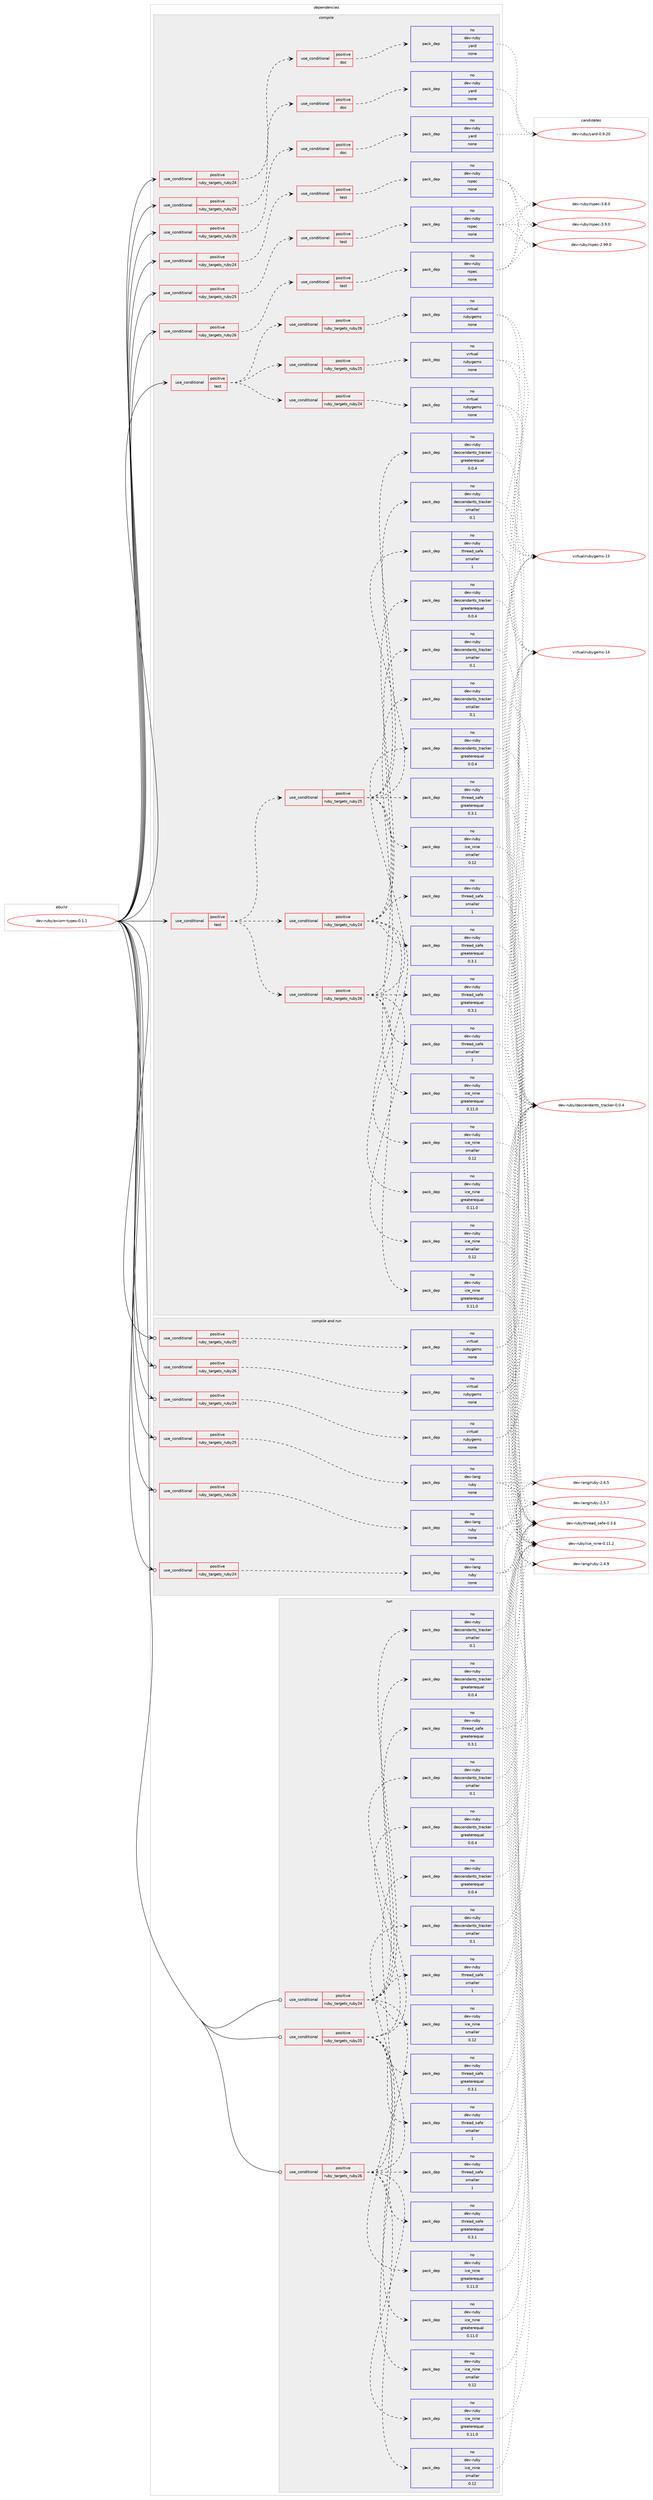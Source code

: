 digraph prolog {

# *************
# Graph options
# *************

newrank=true;
concentrate=true;
compound=true;
graph [rankdir=LR,fontname=Helvetica,fontsize=10,ranksep=1.5];#, ranksep=2.5, nodesep=0.2];
edge  [arrowhead=vee];
node  [fontname=Helvetica,fontsize=10];

# **********
# The ebuild
# **********

subgraph cluster_leftcol {
color=gray;
rank=same;
label=<<i>ebuild</i>>;
id [label="dev-ruby/axiom-types-0.1.1", color=red, width=4, href="../dev-ruby/axiom-types-0.1.1.svg"];
}

# ****************
# The dependencies
# ****************

subgraph cluster_midcol {
color=gray;
label=<<i>dependencies</i>>;
subgraph cluster_compile {
fillcolor="#eeeeee";
style=filled;
label=<<i>compile</i>>;
subgraph cond158617 {
dependency678004 [label=<<TABLE BORDER="0" CELLBORDER="1" CELLSPACING="0" CELLPADDING="4"><TR><TD ROWSPAN="3" CELLPADDING="10">use_conditional</TD></TR><TR><TD>positive</TD></TR><TR><TD>ruby_targets_ruby24</TD></TR></TABLE>>, shape=none, color=red];
subgraph cond158618 {
dependency678005 [label=<<TABLE BORDER="0" CELLBORDER="1" CELLSPACING="0" CELLPADDING="4"><TR><TD ROWSPAN="3" CELLPADDING="10">use_conditional</TD></TR><TR><TD>positive</TD></TR><TR><TD>doc</TD></TR></TABLE>>, shape=none, color=red];
subgraph pack507433 {
dependency678006 [label=<<TABLE BORDER="0" CELLBORDER="1" CELLSPACING="0" CELLPADDING="4" WIDTH="220"><TR><TD ROWSPAN="6" CELLPADDING="30">pack_dep</TD></TR><TR><TD WIDTH="110">no</TD></TR><TR><TD>dev-ruby</TD></TR><TR><TD>yard</TD></TR><TR><TD>none</TD></TR><TR><TD></TD></TR></TABLE>>, shape=none, color=blue];
}
dependency678005:e -> dependency678006:w [weight=20,style="dashed",arrowhead="vee"];
}
dependency678004:e -> dependency678005:w [weight=20,style="dashed",arrowhead="vee"];
}
id:e -> dependency678004:w [weight=20,style="solid",arrowhead="vee"];
subgraph cond158619 {
dependency678007 [label=<<TABLE BORDER="0" CELLBORDER="1" CELLSPACING="0" CELLPADDING="4"><TR><TD ROWSPAN="3" CELLPADDING="10">use_conditional</TD></TR><TR><TD>positive</TD></TR><TR><TD>ruby_targets_ruby24</TD></TR></TABLE>>, shape=none, color=red];
subgraph cond158620 {
dependency678008 [label=<<TABLE BORDER="0" CELLBORDER="1" CELLSPACING="0" CELLPADDING="4"><TR><TD ROWSPAN="3" CELLPADDING="10">use_conditional</TD></TR><TR><TD>positive</TD></TR><TR><TD>test</TD></TR></TABLE>>, shape=none, color=red];
subgraph pack507434 {
dependency678009 [label=<<TABLE BORDER="0" CELLBORDER="1" CELLSPACING="0" CELLPADDING="4" WIDTH="220"><TR><TD ROWSPAN="6" CELLPADDING="30">pack_dep</TD></TR><TR><TD WIDTH="110">no</TD></TR><TR><TD>dev-ruby</TD></TR><TR><TD>rspec</TD></TR><TR><TD>none</TD></TR><TR><TD></TD></TR></TABLE>>, shape=none, color=blue];
}
dependency678008:e -> dependency678009:w [weight=20,style="dashed",arrowhead="vee"];
}
dependency678007:e -> dependency678008:w [weight=20,style="dashed",arrowhead="vee"];
}
id:e -> dependency678007:w [weight=20,style="solid",arrowhead="vee"];
subgraph cond158621 {
dependency678010 [label=<<TABLE BORDER="0" CELLBORDER="1" CELLSPACING="0" CELLPADDING="4"><TR><TD ROWSPAN="3" CELLPADDING="10">use_conditional</TD></TR><TR><TD>positive</TD></TR><TR><TD>ruby_targets_ruby25</TD></TR></TABLE>>, shape=none, color=red];
subgraph cond158622 {
dependency678011 [label=<<TABLE BORDER="0" CELLBORDER="1" CELLSPACING="0" CELLPADDING="4"><TR><TD ROWSPAN="3" CELLPADDING="10">use_conditional</TD></TR><TR><TD>positive</TD></TR><TR><TD>doc</TD></TR></TABLE>>, shape=none, color=red];
subgraph pack507435 {
dependency678012 [label=<<TABLE BORDER="0" CELLBORDER="1" CELLSPACING="0" CELLPADDING="4" WIDTH="220"><TR><TD ROWSPAN="6" CELLPADDING="30">pack_dep</TD></TR><TR><TD WIDTH="110">no</TD></TR><TR><TD>dev-ruby</TD></TR><TR><TD>yard</TD></TR><TR><TD>none</TD></TR><TR><TD></TD></TR></TABLE>>, shape=none, color=blue];
}
dependency678011:e -> dependency678012:w [weight=20,style="dashed",arrowhead="vee"];
}
dependency678010:e -> dependency678011:w [weight=20,style="dashed",arrowhead="vee"];
}
id:e -> dependency678010:w [weight=20,style="solid",arrowhead="vee"];
subgraph cond158623 {
dependency678013 [label=<<TABLE BORDER="0" CELLBORDER="1" CELLSPACING="0" CELLPADDING="4"><TR><TD ROWSPAN="3" CELLPADDING="10">use_conditional</TD></TR><TR><TD>positive</TD></TR><TR><TD>ruby_targets_ruby25</TD></TR></TABLE>>, shape=none, color=red];
subgraph cond158624 {
dependency678014 [label=<<TABLE BORDER="0" CELLBORDER="1" CELLSPACING="0" CELLPADDING="4"><TR><TD ROWSPAN="3" CELLPADDING="10">use_conditional</TD></TR><TR><TD>positive</TD></TR><TR><TD>test</TD></TR></TABLE>>, shape=none, color=red];
subgraph pack507436 {
dependency678015 [label=<<TABLE BORDER="0" CELLBORDER="1" CELLSPACING="0" CELLPADDING="4" WIDTH="220"><TR><TD ROWSPAN="6" CELLPADDING="30">pack_dep</TD></TR><TR><TD WIDTH="110">no</TD></TR><TR><TD>dev-ruby</TD></TR><TR><TD>rspec</TD></TR><TR><TD>none</TD></TR><TR><TD></TD></TR></TABLE>>, shape=none, color=blue];
}
dependency678014:e -> dependency678015:w [weight=20,style="dashed",arrowhead="vee"];
}
dependency678013:e -> dependency678014:w [weight=20,style="dashed",arrowhead="vee"];
}
id:e -> dependency678013:w [weight=20,style="solid",arrowhead="vee"];
subgraph cond158625 {
dependency678016 [label=<<TABLE BORDER="0" CELLBORDER="1" CELLSPACING="0" CELLPADDING="4"><TR><TD ROWSPAN="3" CELLPADDING="10">use_conditional</TD></TR><TR><TD>positive</TD></TR><TR><TD>ruby_targets_ruby26</TD></TR></TABLE>>, shape=none, color=red];
subgraph cond158626 {
dependency678017 [label=<<TABLE BORDER="0" CELLBORDER="1" CELLSPACING="0" CELLPADDING="4"><TR><TD ROWSPAN="3" CELLPADDING="10">use_conditional</TD></TR><TR><TD>positive</TD></TR><TR><TD>doc</TD></TR></TABLE>>, shape=none, color=red];
subgraph pack507437 {
dependency678018 [label=<<TABLE BORDER="0" CELLBORDER="1" CELLSPACING="0" CELLPADDING="4" WIDTH="220"><TR><TD ROWSPAN="6" CELLPADDING="30">pack_dep</TD></TR><TR><TD WIDTH="110">no</TD></TR><TR><TD>dev-ruby</TD></TR><TR><TD>yard</TD></TR><TR><TD>none</TD></TR><TR><TD></TD></TR></TABLE>>, shape=none, color=blue];
}
dependency678017:e -> dependency678018:w [weight=20,style="dashed",arrowhead="vee"];
}
dependency678016:e -> dependency678017:w [weight=20,style="dashed",arrowhead="vee"];
}
id:e -> dependency678016:w [weight=20,style="solid",arrowhead="vee"];
subgraph cond158627 {
dependency678019 [label=<<TABLE BORDER="0" CELLBORDER="1" CELLSPACING="0" CELLPADDING="4"><TR><TD ROWSPAN="3" CELLPADDING="10">use_conditional</TD></TR><TR><TD>positive</TD></TR><TR><TD>ruby_targets_ruby26</TD></TR></TABLE>>, shape=none, color=red];
subgraph cond158628 {
dependency678020 [label=<<TABLE BORDER="0" CELLBORDER="1" CELLSPACING="0" CELLPADDING="4"><TR><TD ROWSPAN="3" CELLPADDING="10">use_conditional</TD></TR><TR><TD>positive</TD></TR><TR><TD>test</TD></TR></TABLE>>, shape=none, color=red];
subgraph pack507438 {
dependency678021 [label=<<TABLE BORDER="0" CELLBORDER="1" CELLSPACING="0" CELLPADDING="4" WIDTH="220"><TR><TD ROWSPAN="6" CELLPADDING="30">pack_dep</TD></TR><TR><TD WIDTH="110">no</TD></TR><TR><TD>dev-ruby</TD></TR><TR><TD>rspec</TD></TR><TR><TD>none</TD></TR><TR><TD></TD></TR></TABLE>>, shape=none, color=blue];
}
dependency678020:e -> dependency678021:w [weight=20,style="dashed",arrowhead="vee"];
}
dependency678019:e -> dependency678020:w [weight=20,style="dashed",arrowhead="vee"];
}
id:e -> dependency678019:w [weight=20,style="solid",arrowhead="vee"];
subgraph cond158629 {
dependency678022 [label=<<TABLE BORDER="0" CELLBORDER="1" CELLSPACING="0" CELLPADDING="4"><TR><TD ROWSPAN="3" CELLPADDING="10">use_conditional</TD></TR><TR><TD>positive</TD></TR><TR><TD>test</TD></TR></TABLE>>, shape=none, color=red];
subgraph cond158630 {
dependency678023 [label=<<TABLE BORDER="0" CELLBORDER="1" CELLSPACING="0" CELLPADDING="4"><TR><TD ROWSPAN="3" CELLPADDING="10">use_conditional</TD></TR><TR><TD>positive</TD></TR><TR><TD>ruby_targets_ruby24</TD></TR></TABLE>>, shape=none, color=red];
subgraph pack507439 {
dependency678024 [label=<<TABLE BORDER="0" CELLBORDER="1" CELLSPACING="0" CELLPADDING="4" WIDTH="220"><TR><TD ROWSPAN="6" CELLPADDING="30">pack_dep</TD></TR><TR><TD WIDTH="110">no</TD></TR><TR><TD>dev-ruby</TD></TR><TR><TD>descendants_tracker</TD></TR><TR><TD>greaterequal</TD></TR><TR><TD>0.0.4</TD></TR></TABLE>>, shape=none, color=blue];
}
dependency678023:e -> dependency678024:w [weight=20,style="dashed",arrowhead="vee"];
subgraph pack507440 {
dependency678025 [label=<<TABLE BORDER="0" CELLBORDER="1" CELLSPACING="0" CELLPADDING="4" WIDTH="220"><TR><TD ROWSPAN="6" CELLPADDING="30">pack_dep</TD></TR><TR><TD WIDTH="110">no</TD></TR><TR><TD>dev-ruby</TD></TR><TR><TD>descendants_tracker</TD></TR><TR><TD>smaller</TD></TR><TR><TD>0.1</TD></TR></TABLE>>, shape=none, color=blue];
}
dependency678023:e -> dependency678025:w [weight=20,style="dashed",arrowhead="vee"];
subgraph pack507441 {
dependency678026 [label=<<TABLE BORDER="0" CELLBORDER="1" CELLSPACING="0" CELLPADDING="4" WIDTH="220"><TR><TD ROWSPAN="6" CELLPADDING="30">pack_dep</TD></TR><TR><TD WIDTH="110">no</TD></TR><TR><TD>dev-ruby</TD></TR><TR><TD>ice_nine</TD></TR><TR><TD>greaterequal</TD></TR><TR><TD>0.11.0</TD></TR></TABLE>>, shape=none, color=blue];
}
dependency678023:e -> dependency678026:w [weight=20,style="dashed",arrowhead="vee"];
subgraph pack507442 {
dependency678027 [label=<<TABLE BORDER="0" CELLBORDER="1" CELLSPACING="0" CELLPADDING="4" WIDTH="220"><TR><TD ROWSPAN="6" CELLPADDING="30">pack_dep</TD></TR><TR><TD WIDTH="110">no</TD></TR><TR><TD>dev-ruby</TD></TR><TR><TD>ice_nine</TD></TR><TR><TD>smaller</TD></TR><TR><TD>0.12</TD></TR></TABLE>>, shape=none, color=blue];
}
dependency678023:e -> dependency678027:w [weight=20,style="dashed",arrowhead="vee"];
subgraph pack507443 {
dependency678028 [label=<<TABLE BORDER="0" CELLBORDER="1" CELLSPACING="0" CELLPADDING="4" WIDTH="220"><TR><TD ROWSPAN="6" CELLPADDING="30">pack_dep</TD></TR><TR><TD WIDTH="110">no</TD></TR><TR><TD>dev-ruby</TD></TR><TR><TD>thread_safe</TD></TR><TR><TD>greaterequal</TD></TR><TR><TD>0.3.1</TD></TR></TABLE>>, shape=none, color=blue];
}
dependency678023:e -> dependency678028:w [weight=20,style="dashed",arrowhead="vee"];
subgraph pack507444 {
dependency678029 [label=<<TABLE BORDER="0" CELLBORDER="1" CELLSPACING="0" CELLPADDING="4" WIDTH="220"><TR><TD ROWSPAN="6" CELLPADDING="30">pack_dep</TD></TR><TR><TD WIDTH="110">no</TD></TR><TR><TD>dev-ruby</TD></TR><TR><TD>thread_safe</TD></TR><TR><TD>smaller</TD></TR><TR><TD>1</TD></TR></TABLE>>, shape=none, color=blue];
}
dependency678023:e -> dependency678029:w [weight=20,style="dashed",arrowhead="vee"];
}
dependency678022:e -> dependency678023:w [weight=20,style="dashed",arrowhead="vee"];
subgraph cond158631 {
dependency678030 [label=<<TABLE BORDER="0" CELLBORDER="1" CELLSPACING="0" CELLPADDING="4"><TR><TD ROWSPAN="3" CELLPADDING="10">use_conditional</TD></TR><TR><TD>positive</TD></TR><TR><TD>ruby_targets_ruby25</TD></TR></TABLE>>, shape=none, color=red];
subgraph pack507445 {
dependency678031 [label=<<TABLE BORDER="0" CELLBORDER="1" CELLSPACING="0" CELLPADDING="4" WIDTH="220"><TR><TD ROWSPAN="6" CELLPADDING="30">pack_dep</TD></TR><TR><TD WIDTH="110">no</TD></TR><TR><TD>dev-ruby</TD></TR><TR><TD>descendants_tracker</TD></TR><TR><TD>greaterequal</TD></TR><TR><TD>0.0.4</TD></TR></TABLE>>, shape=none, color=blue];
}
dependency678030:e -> dependency678031:w [weight=20,style="dashed",arrowhead="vee"];
subgraph pack507446 {
dependency678032 [label=<<TABLE BORDER="0" CELLBORDER="1" CELLSPACING="0" CELLPADDING="4" WIDTH="220"><TR><TD ROWSPAN="6" CELLPADDING="30">pack_dep</TD></TR><TR><TD WIDTH="110">no</TD></TR><TR><TD>dev-ruby</TD></TR><TR><TD>descendants_tracker</TD></TR><TR><TD>smaller</TD></TR><TR><TD>0.1</TD></TR></TABLE>>, shape=none, color=blue];
}
dependency678030:e -> dependency678032:w [weight=20,style="dashed",arrowhead="vee"];
subgraph pack507447 {
dependency678033 [label=<<TABLE BORDER="0" CELLBORDER="1" CELLSPACING="0" CELLPADDING="4" WIDTH="220"><TR><TD ROWSPAN="6" CELLPADDING="30">pack_dep</TD></TR><TR><TD WIDTH="110">no</TD></TR><TR><TD>dev-ruby</TD></TR><TR><TD>ice_nine</TD></TR><TR><TD>greaterequal</TD></TR><TR><TD>0.11.0</TD></TR></TABLE>>, shape=none, color=blue];
}
dependency678030:e -> dependency678033:w [weight=20,style="dashed",arrowhead="vee"];
subgraph pack507448 {
dependency678034 [label=<<TABLE BORDER="0" CELLBORDER="1" CELLSPACING="0" CELLPADDING="4" WIDTH="220"><TR><TD ROWSPAN="6" CELLPADDING="30">pack_dep</TD></TR><TR><TD WIDTH="110">no</TD></TR><TR><TD>dev-ruby</TD></TR><TR><TD>ice_nine</TD></TR><TR><TD>smaller</TD></TR><TR><TD>0.12</TD></TR></TABLE>>, shape=none, color=blue];
}
dependency678030:e -> dependency678034:w [weight=20,style="dashed",arrowhead="vee"];
subgraph pack507449 {
dependency678035 [label=<<TABLE BORDER="0" CELLBORDER="1" CELLSPACING="0" CELLPADDING="4" WIDTH="220"><TR><TD ROWSPAN="6" CELLPADDING="30">pack_dep</TD></TR><TR><TD WIDTH="110">no</TD></TR><TR><TD>dev-ruby</TD></TR><TR><TD>thread_safe</TD></TR><TR><TD>greaterequal</TD></TR><TR><TD>0.3.1</TD></TR></TABLE>>, shape=none, color=blue];
}
dependency678030:e -> dependency678035:w [weight=20,style="dashed",arrowhead="vee"];
subgraph pack507450 {
dependency678036 [label=<<TABLE BORDER="0" CELLBORDER="1" CELLSPACING="0" CELLPADDING="4" WIDTH="220"><TR><TD ROWSPAN="6" CELLPADDING="30">pack_dep</TD></TR><TR><TD WIDTH="110">no</TD></TR><TR><TD>dev-ruby</TD></TR><TR><TD>thread_safe</TD></TR><TR><TD>smaller</TD></TR><TR><TD>1</TD></TR></TABLE>>, shape=none, color=blue];
}
dependency678030:e -> dependency678036:w [weight=20,style="dashed",arrowhead="vee"];
}
dependency678022:e -> dependency678030:w [weight=20,style="dashed",arrowhead="vee"];
subgraph cond158632 {
dependency678037 [label=<<TABLE BORDER="0" CELLBORDER="1" CELLSPACING="0" CELLPADDING="4"><TR><TD ROWSPAN="3" CELLPADDING="10">use_conditional</TD></TR><TR><TD>positive</TD></TR><TR><TD>ruby_targets_ruby26</TD></TR></TABLE>>, shape=none, color=red];
subgraph pack507451 {
dependency678038 [label=<<TABLE BORDER="0" CELLBORDER="1" CELLSPACING="0" CELLPADDING="4" WIDTH="220"><TR><TD ROWSPAN="6" CELLPADDING="30">pack_dep</TD></TR><TR><TD WIDTH="110">no</TD></TR><TR><TD>dev-ruby</TD></TR><TR><TD>descendants_tracker</TD></TR><TR><TD>greaterequal</TD></TR><TR><TD>0.0.4</TD></TR></TABLE>>, shape=none, color=blue];
}
dependency678037:e -> dependency678038:w [weight=20,style="dashed",arrowhead="vee"];
subgraph pack507452 {
dependency678039 [label=<<TABLE BORDER="0" CELLBORDER="1" CELLSPACING="0" CELLPADDING="4" WIDTH="220"><TR><TD ROWSPAN="6" CELLPADDING="30">pack_dep</TD></TR><TR><TD WIDTH="110">no</TD></TR><TR><TD>dev-ruby</TD></TR><TR><TD>descendants_tracker</TD></TR><TR><TD>smaller</TD></TR><TR><TD>0.1</TD></TR></TABLE>>, shape=none, color=blue];
}
dependency678037:e -> dependency678039:w [weight=20,style="dashed",arrowhead="vee"];
subgraph pack507453 {
dependency678040 [label=<<TABLE BORDER="0" CELLBORDER="1" CELLSPACING="0" CELLPADDING="4" WIDTH="220"><TR><TD ROWSPAN="6" CELLPADDING="30">pack_dep</TD></TR><TR><TD WIDTH="110">no</TD></TR><TR><TD>dev-ruby</TD></TR><TR><TD>ice_nine</TD></TR><TR><TD>greaterequal</TD></TR><TR><TD>0.11.0</TD></TR></TABLE>>, shape=none, color=blue];
}
dependency678037:e -> dependency678040:w [weight=20,style="dashed",arrowhead="vee"];
subgraph pack507454 {
dependency678041 [label=<<TABLE BORDER="0" CELLBORDER="1" CELLSPACING="0" CELLPADDING="4" WIDTH="220"><TR><TD ROWSPAN="6" CELLPADDING="30">pack_dep</TD></TR><TR><TD WIDTH="110">no</TD></TR><TR><TD>dev-ruby</TD></TR><TR><TD>ice_nine</TD></TR><TR><TD>smaller</TD></TR><TR><TD>0.12</TD></TR></TABLE>>, shape=none, color=blue];
}
dependency678037:e -> dependency678041:w [weight=20,style="dashed",arrowhead="vee"];
subgraph pack507455 {
dependency678042 [label=<<TABLE BORDER="0" CELLBORDER="1" CELLSPACING="0" CELLPADDING="4" WIDTH="220"><TR><TD ROWSPAN="6" CELLPADDING="30">pack_dep</TD></TR><TR><TD WIDTH="110">no</TD></TR><TR><TD>dev-ruby</TD></TR><TR><TD>thread_safe</TD></TR><TR><TD>greaterequal</TD></TR><TR><TD>0.3.1</TD></TR></TABLE>>, shape=none, color=blue];
}
dependency678037:e -> dependency678042:w [weight=20,style="dashed",arrowhead="vee"];
subgraph pack507456 {
dependency678043 [label=<<TABLE BORDER="0" CELLBORDER="1" CELLSPACING="0" CELLPADDING="4" WIDTH="220"><TR><TD ROWSPAN="6" CELLPADDING="30">pack_dep</TD></TR><TR><TD WIDTH="110">no</TD></TR><TR><TD>dev-ruby</TD></TR><TR><TD>thread_safe</TD></TR><TR><TD>smaller</TD></TR><TR><TD>1</TD></TR></TABLE>>, shape=none, color=blue];
}
dependency678037:e -> dependency678043:w [weight=20,style="dashed",arrowhead="vee"];
}
dependency678022:e -> dependency678037:w [weight=20,style="dashed",arrowhead="vee"];
}
id:e -> dependency678022:w [weight=20,style="solid",arrowhead="vee"];
subgraph cond158633 {
dependency678044 [label=<<TABLE BORDER="0" CELLBORDER="1" CELLSPACING="0" CELLPADDING="4"><TR><TD ROWSPAN="3" CELLPADDING="10">use_conditional</TD></TR><TR><TD>positive</TD></TR><TR><TD>test</TD></TR></TABLE>>, shape=none, color=red];
subgraph cond158634 {
dependency678045 [label=<<TABLE BORDER="0" CELLBORDER="1" CELLSPACING="0" CELLPADDING="4"><TR><TD ROWSPAN="3" CELLPADDING="10">use_conditional</TD></TR><TR><TD>positive</TD></TR><TR><TD>ruby_targets_ruby24</TD></TR></TABLE>>, shape=none, color=red];
subgraph pack507457 {
dependency678046 [label=<<TABLE BORDER="0" CELLBORDER="1" CELLSPACING="0" CELLPADDING="4" WIDTH="220"><TR><TD ROWSPAN="6" CELLPADDING="30">pack_dep</TD></TR><TR><TD WIDTH="110">no</TD></TR><TR><TD>virtual</TD></TR><TR><TD>rubygems</TD></TR><TR><TD>none</TD></TR><TR><TD></TD></TR></TABLE>>, shape=none, color=blue];
}
dependency678045:e -> dependency678046:w [weight=20,style="dashed",arrowhead="vee"];
}
dependency678044:e -> dependency678045:w [weight=20,style="dashed",arrowhead="vee"];
subgraph cond158635 {
dependency678047 [label=<<TABLE BORDER="0" CELLBORDER="1" CELLSPACING="0" CELLPADDING="4"><TR><TD ROWSPAN="3" CELLPADDING="10">use_conditional</TD></TR><TR><TD>positive</TD></TR><TR><TD>ruby_targets_ruby25</TD></TR></TABLE>>, shape=none, color=red];
subgraph pack507458 {
dependency678048 [label=<<TABLE BORDER="0" CELLBORDER="1" CELLSPACING="0" CELLPADDING="4" WIDTH="220"><TR><TD ROWSPAN="6" CELLPADDING="30">pack_dep</TD></TR><TR><TD WIDTH="110">no</TD></TR><TR><TD>virtual</TD></TR><TR><TD>rubygems</TD></TR><TR><TD>none</TD></TR><TR><TD></TD></TR></TABLE>>, shape=none, color=blue];
}
dependency678047:e -> dependency678048:w [weight=20,style="dashed",arrowhead="vee"];
}
dependency678044:e -> dependency678047:w [weight=20,style="dashed",arrowhead="vee"];
subgraph cond158636 {
dependency678049 [label=<<TABLE BORDER="0" CELLBORDER="1" CELLSPACING="0" CELLPADDING="4"><TR><TD ROWSPAN="3" CELLPADDING="10">use_conditional</TD></TR><TR><TD>positive</TD></TR><TR><TD>ruby_targets_ruby26</TD></TR></TABLE>>, shape=none, color=red];
subgraph pack507459 {
dependency678050 [label=<<TABLE BORDER="0" CELLBORDER="1" CELLSPACING="0" CELLPADDING="4" WIDTH="220"><TR><TD ROWSPAN="6" CELLPADDING="30">pack_dep</TD></TR><TR><TD WIDTH="110">no</TD></TR><TR><TD>virtual</TD></TR><TR><TD>rubygems</TD></TR><TR><TD>none</TD></TR><TR><TD></TD></TR></TABLE>>, shape=none, color=blue];
}
dependency678049:e -> dependency678050:w [weight=20,style="dashed",arrowhead="vee"];
}
dependency678044:e -> dependency678049:w [weight=20,style="dashed",arrowhead="vee"];
}
id:e -> dependency678044:w [weight=20,style="solid",arrowhead="vee"];
}
subgraph cluster_compileandrun {
fillcolor="#eeeeee";
style=filled;
label=<<i>compile and run</i>>;
subgraph cond158637 {
dependency678051 [label=<<TABLE BORDER="0" CELLBORDER="1" CELLSPACING="0" CELLPADDING="4"><TR><TD ROWSPAN="3" CELLPADDING="10">use_conditional</TD></TR><TR><TD>positive</TD></TR><TR><TD>ruby_targets_ruby24</TD></TR></TABLE>>, shape=none, color=red];
subgraph pack507460 {
dependency678052 [label=<<TABLE BORDER="0" CELLBORDER="1" CELLSPACING="0" CELLPADDING="4" WIDTH="220"><TR><TD ROWSPAN="6" CELLPADDING="30">pack_dep</TD></TR><TR><TD WIDTH="110">no</TD></TR><TR><TD>dev-lang</TD></TR><TR><TD>ruby</TD></TR><TR><TD>none</TD></TR><TR><TD></TD></TR></TABLE>>, shape=none, color=blue];
}
dependency678051:e -> dependency678052:w [weight=20,style="dashed",arrowhead="vee"];
}
id:e -> dependency678051:w [weight=20,style="solid",arrowhead="odotvee"];
subgraph cond158638 {
dependency678053 [label=<<TABLE BORDER="0" CELLBORDER="1" CELLSPACING="0" CELLPADDING="4"><TR><TD ROWSPAN="3" CELLPADDING="10">use_conditional</TD></TR><TR><TD>positive</TD></TR><TR><TD>ruby_targets_ruby24</TD></TR></TABLE>>, shape=none, color=red];
subgraph pack507461 {
dependency678054 [label=<<TABLE BORDER="0" CELLBORDER="1" CELLSPACING="0" CELLPADDING="4" WIDTH="220"><TR><TD ROWSPAN="6" CELLPADDING="30">pack_dep</TD></TR><TR><TD WIDTH="110">no</TD></TR><TR><TD>virtual</TD></TR><TR><TD>rubygems</TD></TR><TR><TD>none</TD></TR><TR><TD></TD></TR></TABLE>>, shape=none, color=blue];
}
dependency678053:e -> dependency678054:w [weight=20,style="dashed",arrowhead="vee"];
}
id:e -> dependency678053:w [weight=20,style="solid",arrowhead="odotvee"];
subgraph cond158639 {
dependency678055 [label=<<TABLE BORDER="0" CELLBORDER="1" CELLSPACING="0" CELLPADDING="4"><TR><TD ROWSPAN="3" CELLPADDING="10">use_conditional</TD></TR><TR><TD>positive</TD></TR><TR><TD>ruby_targets_ruby25</TD></TR></TABLE>>, shape=none, color=red];
subgraph pack507462 {
dependency678056 [label=<<TABLE BORDER="0" CELLBORDER="1" CELLSPACING="0" CELLPADDING="4" WIDTH="220"><TR><TD ROWSPAN="6" CELLPADDING="30">pack_dep</TD></TR><TR><TD WIDTH="110">no</TD></TR><TR><TD>dev-lang</TD></TR><TR><TD>ruby</TD></TR><TR><TD>none</TD></TR><TR><TD></TD></TR></TABLE>>, shape=none, color=blue];
}
dependency678055:e -> dependency678056:w [weight=20,style="dashed",arrowhead="vee"];
}
id:e -> dependency678055:w [weight=20,style="solid",arrowhead="odotvee"];
subgraph cond158640 {
dependency678057 [label=<<TABLE BORDER="0" CELLBORDER="1" CELLSPACING="0" CELLPADDING="4"><TR><TD ROWSPAN="3" CELLPADDING="10">use_conditional</TD></TR><TR><TD>positive</TD></TR><TR><TD>ruby_targets_ruby25</TD></TR></TABLE>>, shape=none, color=red];
subgraph pack507463 {
dependency678058 [label=<<TABLE BORDER="0" CELLBORDER="1" CELLSPACING="0" CELLPADDING="4" WIDTH="220"><TR><TD ROWSPAN="6" CELLPADDING="30">pack_dep</TD></TR><TR><TD WIDTH="110">no</TD></TR><TR><TD>virtual</TD></TR><TR><TD>rubygems</TD></TR><TR><TD>none</TD></TR><TR><TD></TD></TR></TABLE>>, shape=none, color=blue];
}
dependency678057:e -> dependency678058:w [weight=20,style="dashed",arrowhead="vee"];
}
id:e -> dependency678057:w [weight=20,style="solid",arrowhead="odotvee"];
subgraph cond158641 {
dependency678059 [label=<<TABLE BORDER="0" CELLBORDER="1" CELLSPACING="0" CELLPADDING="4"><TR><TD ROWSPAN="3" CELLPADDING="10">use_conditional</TD></TR><TR><TD>positive</TD></TR><TR><TD>ruby_targets_ruby26</TD></TR></TABLE>>, shape=none, color=red];
subgraph pack507464 {
dependency678060 [label=<<TABLE BORDER="0" CELLBORDER="1" CELLSPACING="0" CELLPADDING="4" WIDTH="220"><TR><TD ROWSPAN="6" CELLPADDING="30">pack_dep</TD></TR><TR><TD WIDTH="110">no</TD></TR><TR><TD>dev-lang</TD></TR><TR><TD>ruby</TD></TR><TR><TD>none</TD></TR><TR><TD></TD></TR></TABLE>>, shape=none, color=blue];
}
dependency678059:e -> dependency678060:w [weight=20,style="dashed",arrowhead="vee"];
}
id:e -> dependency678059:w [weight=20,style="solid",arrowhead="odotvee"];
subgraph cond158642 {
dependency678061 [label=<<TABLE BORDER="0" CELLBORDER="1" CELLSPACING="0" CELLPADDING="4"><TR><TD ROWSPAN="3" CELLPADDING="10">use_conditional</TD></TR><TR><TD>positive</TD></TR><TR><TD>ruby_targets_ruby26</TD></TR></TABLE>>, shape=none, color=red];
subgraph pack507465 {
dependency678062 [label=<<TABLE BORDER="0" CELLBORDER="1" CELLSPACING="0" CELLPADDING="4" WIDTH="220"><TR><TD ROWSPAN="6" CELLPADDING="30">pack_dep</TD></TR><TR><TD WIDTH="110">no</TD></TR><TR><TD>virtual</TD></TR><TR><TD>rubygems</TD></TR><TR><TD>none</TD></TR><TR><TD></TD></TR></TABLE>>, shape=none, color=blue];
}
dependency678061:e -> dependency678062:w [weight=20,style="dashed",arrowhead="vee"];
}
id:e -> dependency678061:w [weight=20,style="solid",arrowhead="odotvee"];
}
subgraph cluster_run {
fillcolor="#eeeeee";
style=filled;
label=<<i>run</i>>;
subgraph cond158643 {
dependency678063 [label=<<TABLE BORDER="0" CELLBORDER="1" CELLSPACING="0" CELLPADDING="4"><TR><TD ROWSPAN="3" CELLPADDING="10">use_conditional</TD></TR><TR><TD>positive</TD></TR><TR><TD>ruby_targets_ruby24</TD></TR></TABLE>>, shape=none, color=red];
subgraph pack507466 {
dependency678064 [label=<<TABLE BORDER="0" CELLBORDER="1" CELLSPACING="0" CELLPADDING="4" WIDTH="220"><TR><TD ROWSPAN="6" CELLPADDING="30">pack_dep</TD></TR><TR><TD WIDTH="110">no</TD></TR><TR><TD>dev-ruby</TD></TR><TR><TD>descendants_tracker</TD></TR><TR><TD>greaterequal</TD></TR><TR><TD>0.0.4</TD></TR></TABLE>>, shape=none, color=blue];
}
dependency678063:e -> dependency678064:w [weight=20,style="dashed",arrowhead="vee"];
subgraph pack507467 {
dependency678065 [label=<<TABLE BORDER="0" CELLBORDER="1" CELLSPACING="0" CELLPADDING="4" WIDTH="220"><TR><TD ROWSPAN="6" CELLPADDING="30">pack_dep</TD></TR><TR><TD WIDTH="110">no</TD></TR><TR><TD>dev-ruby</TD></TR><TR><TD>descendants_tracker</TD></TR><TR><TD>smaller</TD></TR><TR><TD>0.1</TD></TR></TABLE>>, shape=none, color=blue];
}
dependency678063:e -> dependency678065:w [weight=20,style="dashed",arrowhead="vee"];
subgraph pack507468 {
dependency678066 [label=<<TABLE BORDER="0" CELLBORDER="1" CELLSPACING="0" CELLPADDING="4" WIDTH="220"><TR><TD ROWSPAN="6" CELLPADDING="30">pack_dep</TD></TR><TR><TD WIDTH="110">no</TD></TR><TR><TD>dev-ruby</TD></TR><TR><TD>ice_nine</TD></TR><TR><TD>greaterequal</TD></TR><TR><TD>0.11.0</TD></TR></TABLE>>, shape=none, color=blue];
}
dependency678063:e -> dependency678066:w [weight=20,style="dashed",arrowhead="vee"];
subgraph pack507469 {
dependency678067 [label=<<TABLE BORDER="0" CELLBORDER="1" CELLSPACING="0" CELLPADDING="4" WIDTH="220"><TR><TD ROWSPAN="6" CELLPADDING="30">pack_dep</TD></TR><TR><TD WIDTH="110">no</TD></TR><TR><TD>dev-ruby</TD></TR><TR><TD>ice_nine</TD></TR><TR><TD>smaller</TD></TR><TR><TD>0.12</TD></TR></TABLE>>, shape=none, color=blue];
}
dependency678063:e -> dependency678067:w [weight=20,style="dashed",arrowhead="vee"];
subgraph pack507470 {
dependency678068 [label=<<TABLE BORDER="0" CELLBORDER="1" CELLSPACING="0" CELLPADDING="4" WIDTH="220"><TR><TD ROWSPAN="6" CELLPADDING="30">pack_dep</TD></TR><TR><TD WIDTH="110">no</TD></TR><TR><TD>dev-ruby</TD></TR><TR><TD>thread_safe</TD></TR><TR><TD>greaterequal</TD></TR><TR><TD>0.3.1</TD></TR></TABLE>>, shape=none, color=blue];
}
dependency678063:e -> dependency678068:w [weight=20,style="dashed",arrowhead="vee"];
subgraph pack507471 {
dependency678069 [label=<<TABLE BORDER="0" CELLBORDER="1" CELLSPACING="0" CELLPADDING="4" WIDTH="220"><TR><TD ROWSPAN="6" CELLPADDING="30">pack_dep</TD></TR><TR><TD WIDTH="110">no</TD></TR><TR><TD>dev-ruby</TD></TR><TR><TD>thread_safe</TD></TR><TR><TD>smaller</TD></TR><TR><TD>1</TD></TR></TABLE>>, shape=none, color=blue];
}
dependency678063:e -> dependency678069:w [weight=20,style="dashed",arrowhead="vee"];
}
id:e -> dependency678063:w [weight=20,style="solid",arrowhead="odot"];
subgraph cond158644 {
dependency678070 [label=<<TABLE BORDER="0" CELLBORDER="1" CELLSPACING="0" CELLPADDING="4"><TR><TD ROWSPAN="3" CELLPADDING="10">use_conditional</TD></TR><TR><TD>positive</TD></TR><TR><TD>ruby_targets_ruby25</TD></TR></TABLE>>, shape=none, color=red];
subgraph pack507472 {
dependency678071 [label=<<TABLE BORDER="0" CELLBORDER="1" CELLSPACING="0" CELLPADDING="4" WIDTH="220"><TR><TD ROWSPAN="6" CELLPADDING="30">pack_dep</TD></TR><TR><TD WIDTH="110">no</TD></TR><TR><TD>dev-ruby</TD></TR><TR><TD>descendants_tracker</TD></TR><TR><TD>greaterequal</TD></TR><TR><TD>0.0.4</TD></TR></TABLE>>, shape=none, color=blue];
}
dependency678070:e -> dependency678071:w [weight=20,style="dashed",arrowhead="vee"];
subgraph pack507473 {
dependency678072 [label=<<TABLE BORDER="0" CELLBORDER="1" CELLSPACING="0" CELLPADDING="4" WIDTH="220"><TR><TD ROWSPAN="6" CELLPADDING="30">pack_dep</TD></TR><TR><TD WIDTH="110">no</TD></TR><TR><TD>dev-ruby</TD></TR><TR><TD>descendants_tracker</TD></TR><TR><TD>smaller</TD></TR><TR><TD>0.1</TD></TR></TABLE>>, shape=none, color=blue];
}
dependency678070:e -> dependency678072:w [weight=20,style="dashed",arrowhead="vee"];
subgraph pack507474 {
dependency678073 [label=<<TABLE BORDER="0" CELLBORDER="1" CELLSPACING="0" CELLPADDING="4" WIDTH="220"><TR><TD ROWSPAN="6" CELLPADDING="30">pack_dep</TD></TR><TR><TD WIDTH="110">no</TD></TR><TR><TD>dev-ruby</TD></TR><TR><TD>ice_nine</TD></TR><TR><TD>greaterequal</TD></TR><TR><TD>0.11.0</TD></TR></TABLE>>, shape=none, color=blue];
}
dependency678070:e -> dependency678073:w [weight=20,style="dashed",arrowhead="vee"];
subgraph pack507475 {
dependency678074 [label=<<TABLE BORDER="0" CELLBORDER="1" CELLSPACING="0" CELLPADDING="4" WIDTH="220"><TR><TD ROWSPAN="6" CELLPADDING="30">pack_dep</TD></TR><TR><TD WIDTH="110">no</TD></TR><TR><TD>dev-ruby</TD></TR><TR><TD>ice_nine</TD></TR><TR><TD>smaller</TD></TR><TR><TD>0.12</TD></TR></TABLE>>, shape=none, color=blue];
}
dependency678070:e -> dependency678074:w [weight=20,style="dashed",arrowhead="vee"];
subgraph pack507476 {
dependency678075 [label=<<TABLE BORDER="0" CELLBORDER="1" CELLSPACING="0" CELLPADDING="4" WIDTH="220"><TR><TD ROWSPAN="6" CELLPADDING="30">pack_dep</TD></TR><TR><TD WIDTH="110">no</TD></TR><TR><TD>dev-ruby</TD></TR><TR><TD>thread_safe</TD></TR><TR><TD>greaterequal</TD></TR><TR><TD>0.3.1</TD></TR></TABLE>>, shape=none, color=blue];
}
dependency678070:e -> dependency678075:w [weight=20,style="dashed",arrowhead="vee"];
subgraph pack507477 {
dependency678076 [label=<<TABLE BORDER="0" CELLBORDER="1" CELLSPACING="0" CELLPADDING="4" WIDTH="220"><TR><TD ROWSPAN="6" CELLPADDING="30">pack_dep</TD></TR><TR><TD WIDTH="110">no</TD></TR><TR><TD>dev-ruby</TD></TR><TR><TD>thread_safe</TD></TR><TR><TD>smaller</TD></TR><TR><TD>1</TD></TR></TABLE>>, shape=none, color=blue];
}
dependency678070:e -> dependency678076:w [weight=20,style="dashed",arrowhead="vee"];
}
id:e -> dependency678070:w [weight=20,style="solid",arrowhead="odot"];
subgraph cond158645 {
dependency678077 [label=<<TABLE BORDER="0" CELLBORDER="1" CELLSPACING="0" CELLPADDING="4"><TR><TD ROWSPAN="3" CELLPADDING="10">use_conditional</TD></TR><TR><TD>positive</TD></TR><TR><TD>ruby_targets_ruby26</TD></TR></TABLE>>, shape=none, color=red];
subgraph pack507478 {
dependency678078 [label=<<TABLE BORDER="0" CELLBORDER="1" CELLSPACING="0" CELLPADDING="4" WIDTH="220"><TR><TD ROWSPAN="6" CELLPADDING="30">pack_dep</TD></TR><TR><TD WIDTH="110">no</TD></TR><TR><TD>dev-ruby</TD></TR><TR><TD>descendants_tracker</TD></TR><TR><TD>greaterequal</TD></TR><TR><TD>0.0.4</TD></TR></TABLE>>, shape=none, color=blue];
}
dependency678077:e -> dependency678078:w [weight=20,style="dashed",arrowhead="vee"];
subgraph pack507479 {
dependency678079 [label=<<TABLE BORDER="0" CELLBORDER="1" CELLSPACING="0" CELLPADDING="4" WIDTH="220"><TR><TD ROWSPAN="6" CELLPADDING="30">pack_dep</TD></TR><TR><TD WIDTH="110">no</TD></TR><TR><TD>dev-ruby</TD></TR><TR><TD>descendants_tracker</TD></TR><TR><TD>smaller</TD></TR><TR><TD>0.1</TD></TR></TABLE>>, shape=none, color=blue];
}
dependency678077:e -> dependency678079:w [weight=20,style="dashed",arrowhead="vee"];
subgraph pack507480 {
dependency678080 [label=<<TABLE BORDER="0" CELLBORDER="1" CELLSPACING="0" CELLPADDING="4" WIDTH="220"><TR><TD ROWSPAN="6" CELLPADDING="30">pack_dep</TD></TR><TR><TD WIDTH="110">no</TD></TR><TR><TD>dev-ruby</TD></TR><TR><TD>ice_nine</TD></TR><TR><TD>greaterequal</TD></TR><TR><TD>0.11.0</TD></TR></TABLE>>, shape=none, color=blue];
}
dependency678077:e -> dependency678080:w [weight=20,style="dashed",arrowhead="vee"];
subgraph pack507481 {
dependency678081 [label=<<TABLE BORDER="0" CELLBORDER="1" CELLSPACING="0" CELLPADDING="4" WIDTH="220"><TR><TD ROWSPAN="6" CELLPADDING="30">pack_dep</TD></TR><TR><TD WIDTH="110">no</TD></TR><TR><TD>dev-ruby</TD></TR><TR><TD>ice_nine</TD></TR><TR><TD>smaller</TD></TR><TR><TD>0.12</TD></TR></TABLE>>, shape=none, color=blue];
}
dependency678077:e -> dependency678081:w [weight=20,style="dashed",arrowhead="vee"];
subgraph pack507482 {
dependency678082 [label=<<TABLE BORDER="0" CELLBORDER="1" CELLSPACING="0" CELLPADDING="4" WIDTH="220"><TR><TD ROWSPAN="6" CELLPADDING="30">pack_dep</TD></TR><TR><TD WIDTH="110">no</TD></TR><TR><TD>dev-ruby</TD></TR><TR><TD>thread_safe</TD></TR><TR><TD>greaterequal</TD></TR><TR><TD>0.3.1</TD></TR></TABLE>>, shape=none, color=blue];
}
dependency678077:e -> dependency678082:w [weight=20,style="dashed",arrowhead="vee"];
subgraph pack507483 {
dependency678083 [label=<<TABLE BORDER="0" CELLBORDER="1" CELLSPACING="0" CELLPADDING="4" WIDTH="220"><TR><TD ROWSPAN="6" CELLPADDING="30">pack_dep</TD></TR><TR><TD WIDTH="110">no</TD></TR><TR><TD>dev-ruby</TD></TR><TR><TD>thread_safe</TD></TR><TR><TD>smaller</TD></TR><TR><TD>1</TD></TR></TABLE>>, shape=none, color=blue];
}
dependency678077:e -> dependency678083:w [weight=20,style="dashed",arrowhead="vee"];
}
id:e -> dependency678077:w [weight=20,style="solid",arrowhead="odot"];
}
}

# **************
# The candidates
# **************

subgraph cluster_choices {
rank=same;
color=gray;
label=<<i>candidates</i>>;

subgraph choice507433 {
color=black;
nodesep=1;
choice1001011184511411798121471219711410045484657465048 [label="dev-ruby/yard-0.9.20", color=red, width=4,href="../dev-ruby/yard-0.9.20.svg"];
dependency678006:e -> choice1001011184511411798121471219711410045484657465048:w [style=dotted,weight="100"];
}
subgraph choice507434 {
color=black;
nodesep=1;
choice1001011184511411798121471141151121019945504657574648 [label="dev-ruby/rspec-2.99.0", color=red, width=4,href="../dev-ruby/rspec-2.99.0.svg"];
choice10010111845114117981214711411511210199455146564648 [label="dev-ruby/rspec-3.8.0", color=red, width=4,href="../dev-ruby/rspec-3.8.0.svg"];
choice10010111845114117981214711411511210199455146574648 [label="dev-ruby/rspec-3.9.0", color=red, width=4,href="../dev-ruby/rspec-3.9.0.svg"];
dependency678009:e -> choice1001011184511411798121471141151121019945504657574648:w [style=dotted,weight="100"];
dependency678009:e -> choice10010111845114117981214711411511210199455146564648:w [style=dotted,weight="100"];
dependency678009:e -> choice10010111845114117981214711411511210199455146574648:w [style=dotted,weight="100"];
}
subgraph choice507435 {
color=black;
nodesep=1;
choice1001011184511411798121471219711410045484657465048 [label="dev-ruby/yard-0.9.20", color=red, width=4,href="../dev-ruby/yard-0.9.20.svg"];
dependency678012:e -> choice1001011184511411798121471219711410045484657465048:w [style=dotted,weight="100"];
}
subgraph choice507436 {
color=black;
nodesep=1;
choice1001011184511411798121471141151121019945504657574648 [label="dev-ruby/rspec-2.99.0", color=red, width=4,href="../dev-ruby/rspec-2.99.0.svg"];
choice10010111845114117981214711411511210199455146564648 [label="dev-ruby/rspec-3.8.0", color=red, width=4,href="../dev-ruby/rspec-3.8.0.svg"];
choice10010111845114117981214711411511210199455146574648 [label="dev-ruby/rspec-3.9.0", color=red, width=4,href="../dev-ruby/rspec-3.9.0.svg"];
dependency678015:e -> choice1001011184511411798121471141151121019945504657574648:w [style=dotted,weight="100"];
dependency678015:e -> choice10010111845114117981214711411511210199455146564648:w [style=dotted,weight="100"];
dependency678015:e -> choice10010111845114117981214711411511210199455146574648:w [style=dotted,weight="100"];
}
subgraph choice507437 {
color=black;
nodesep=1;
choice1001011184511411798121471219711410045484657465048 [label="dev-ruby/yard-0.9.20", color=red, width=4,href="../dev-ruby/yard-0.9.20.svg"];
dependency678018:e -> choice1001011184511411798121471219711410045484657465048:w [style=dotted,weight="100"];
}
subgraph choice507438 {
color=black;
nodesep=1;
choice1001011184511411798121471141151121019945504657574648 [label="dev-ruby/rspec-2.99.0", color=red, width=4,href="../dev-ruby/rspec-2.99.0.svg"];
choice10010111845114117981214711411511210199455146564648 [label="dev-ruby/rspec-3.8.0", color=red, width=4,href="../dev-ruby/rspec-3.8.0.svg"];
choice10010111845114117981214711411511210199455146574648 [label="dev-ruby/rspec-3.9.0", color=red, width=4,href="../dev-ruby/rspec-3.9.0.svg"];
dependency678021:e -> choice1001011184511411798121471141151121019945504657574648:w [style=dotted,weight="100"];
dependency678021:e -> choice10010111845114117981214711411511210199455146564648:w [style=dotted,weight="100"];
dependency678021:e -> choice10010111845114117981214711411511210199455146574648:w [style=dotted,weight="100"];
}
subgraph choice507439 {
color=black;
nodesep=1;
choice1001011184511411798121471001011159910111010097110116115951161149799107101114454846484652 [label="dev-ruby/descendants_tracker-0.0.4", color=red, width=4,href="../dev-ruby/descendants_tracker-0.0.4.svg"];
dependency678024:e -> choice1001011184511411798121471001011159910111010097110116115951161149799107101114454846484652:w [style=dotted,weight="100"];
}
subgraph choice507440 {
color=black;
nodesep=1;
choice1001011184511411798121471001011159910111010097110116115951161149799107101114454846484652 [label="dev-ruby/descendants_tracker-0.0.4", color=red, width=4,href="../dev-ruby/descendants_tracker-0.0.4.svg"];
dependency678025:e -> choice1001011184511411798121471001011159910111010097110116115951161149799107101114454846484652:w [style=dotted,weight="100"];
}
subgraph choice507441 {
color=black;
nodesep=1;
choice100101118451141179812147105991019511010511010145484649494650 [label="dev-ruby/ice_nine-0.11.2", color=red, width=4,href="../dev-ruby/ice_nine-0.11.2.svg"];
dependency678026:e -> choice100101118451141179812147105991019511010511010145484649494650:w [style=dotted,weight="100"];
}
subgraph choice507442 {
color=black;
nodesep=1;
choice100101118451141179812147105991019511010511010145484649494650 [label="dev-ruby/ice_nine-0.11.2", color=red, width=4,href="../dev-ruby/ice_nine-0.11.2.svg"];
dependency678027:e -> choice100101118451141179812147105991019511010511010145484649494650:w [style=dotted,weight="100"];
}
subgraph choice507443 {
color=black;
nodesep=1;
choice100101118451141179812147116104114101971009511597102101454846514654 [label="dev-ruby/thread_safe-0.3.6", color=red, width=4,href="../dev-ruby/thread_safe-0.3.6.svg"];
dependency678028:e -> choice100101118451141179812147116104114101971009511597102101454846514654:w [style=dotted,weight="100"];
}
subgraph choice507444 {
color=black;
nodesep=1;
choice100101118451141179812147116104114101971009511597102101454846514654 [label="dev-ruby/thread_safe-0.3.6", color=red, width=4,href="../dev-ruby/thread_safe-0.3.6.svg"];
dependency678029:e -> choice100101118451141179812147116104114101971009511597102101454846514654:w [style=dotted,weight="100"];
}
subgraph choice507445 {
color=black;
nodesep=1;
choice1001011184511411798121471001011159910111010097110116115951161149799107101114454846484652 [label="dev-ruby/descendants_tracker-0.0.4", color=red, width=4,href="../dev-ruby/descendants_tracker-0.0.4.svg"];
dependency678031:e -> choice1001011184511411798121471001011159910111010097110116115951161149799107101114454846484652:w [style=dotted,weight="100"];
}
subgraph choice507446 {
color=black;
nodesep=1;
choice1001011184511411798121471001011159910111010097110116115951161149799107101114454846484652 [label="dev-ruby/descendants_tracker-0.0.4", color=red, width=4,href="../dev-ruby/descendants_tracker-0.0.4.svg"];
dependency678032:e -> choice1001011184511411798121471001011159910111010097110116115951161149799107101114454846484652:w [style=dotted,weight="100"];
}
subgraph choice507447 {
color=black;
nodesep=1;
choice100101118451141179812147105991019511010511010145484649494650 [label="dev-ruby/ice_nine-0.11.2", color=red, width=4,href="../dev-ruby/ice_nine-0.11.2.svg"];
dependency678033:e -> choice100101118451141179812147105991019511010511010145484649494650:w [style=dotted,weight="100"];
}
subgraph choice507448 {
color=black;
nodesep=1;
choice100101118451141179812147105991019511010511010145484649494650 [label="dev-ruby/ice_nine-0.11.2", color=red, width=4,href="../dev-ruby/ice_nine-0.11.2.svg"];
dependency678034:e -> choice100101118451141179812147105991019511010511010145484649494650:w [style=dotted,weight="100"];
}
subgraph choice507449 {
color=black;
nodesep=1;
choice100101118451141179812147116104114101971009511597102101454846514654 [label="dev-ruby/thread_safe-0.3.6", color=red, width=4,href="../dev-ruby/thread_safe-0.3.6.svg"];
dependency678035:e -> choice100101118451141179812147116104114101971009511597102101454846514654:w [style=dotted,weight="100"];
}
subgraph choice507450 {
color=black;
nodesep=1;
choice100101118451141179812147116104114101971009511597102101454846514654 [label="dev-ruby/thread_safe-0.3.6", color=red, width=4,href="../dev-ruby/thread_safe-0.3.6.svg"];
dependency678036:e -> choice100101118451141179812147116104114101971009511597102101454846514654:w [style=dotted,weight="100"];
}
subgraph choice507451 {
color=black;
nodesep=1;
choice1001011184511411798121471001011159910111010097110116115951161149799107101114454846484652 [label="dev-ruby/descendants_tracker-0.0.4", color=red, width=4,href="../dev-ruby/descendants_tracker-0.0.4.svg"];
dependency678038:e -> choice1001011184511411798121471001011159910111010097110116115951161149799107101114454846484652:w [style=dotted,weight="100"];
}
subgraph choice507452 {
color=black;
nodesep=1;
choice1001011184511411798121471001011159910111010097110116115951161149799107101114454846484652 [label="dev-ruby/descendants_tracker-0.0.4", color=red, width=4,href="../dev-ruby/descendants_tracker-0.0.4.svg"];
dependency678039:e -> choice1001011184511411798121471001011159910111010097110116115951161149799107101114454846484652:w [style=dotted,weight="100"];
}
subgraph choice507453 {
color=black;
nodesep=1;
choice100101118451141179812147105991019511010511010145484649494650 [label="dev-ruby/ice_nine-0.11.2", color=red, width=4,href="../dev-ruby/ice_nine-0.11.2.svg"];
dependency678040:e -> choice100101118451141179812147105991019511010511010145484649494650:w [style=dotted,weight="100"];
}
subgraph choice507454 {
color=black;
nodesep=1;
choice100101118451141179812147105991019511010511010145484649494650 [label="dev-ruby/ice_nine-0.11.2", color=red, width=4,href="../dev-ruby/ice_nine-0.11.2.svg"];
dependency678041:e -> choice100101118451141179812147105991019511010511010145484649494650:w [style=dotted,weight="100"];
}
subgraph choice507455 {
color=black;
nodesep=1;
choice100101118451141179812147116104114101971009511597102101454846514654 [label="dev-ruby/thread_safe-0.3.6", color=red, width=4,href="../dev-ruby/thread_safe-0.3.6.svg"];
dependency678042:e -> choice100101118451141179812147116104114101971009511597102101454846514654:w [style=dotted,weight="100"];
}
subgraph choice507456 {
color=black;
nodesep=1;
choice100101118451141179812147116104114101971009511597102101454846514654 [label="dev-ruby/thread_safe-0.3.6", color=red, width=4,href="../dev-ruby/thread_safe-0.3.6.svg"];
dependency678043:e -> choice100101118451141179812147116104114101971009511597102101454846514654:w [style=dotted,weight="100"];
}
subgraph choice507457 {
color=black;
nodesep=1;
choice118105114116117971084711411798121103101109115454952 [label="virtual/rubygems-14", color=red, width=4,href="../virtual/rubygems-14.svg"];
choice118105114116117971084711411798121103101109115454953 [label="virtual/rubygems-15", color=red, width=4,href="../virtual/rubygems-15.svg"];
dependency678046:e -> choice118105114116117971084711411798121103101109115454952:w [style=dotted,weight="100"];
dependency678046:e -> choice118105114116117971084711411798121103101109115454953:w [style=dotted,weight="100"];
}
subgraph choice507458 {
color=black;
nodesep=1;
choice118105114116117971084711411798121103101109115454952 [label="virtual/rubygems-14", color=red, width=4,href="../virtual/rubygems-14.svg"];
choice118105114116117971084711411798121103101109115454953 [label="virtual/rubygems-15", color=red, width=4,href="../virtual/rubygems-15.svg"];
dependency678048:e -> choice118105114116117971084711411798121103101109115454952:w [style=dotted,weight="100"];
dependency678048:e -> choice118105114116117971084711411798121103101109115454953:w [style=dotted,weight="100"];
}
subgraph choice507459 {
color=black;
nodesep=1;
choice118105114116117971084711411798121103101109115454952 [label="virtual/rubygems-14", color=red, width=4,href="../virtual/rubygems-14.svg"];
choice118105114116117971084711411798121103101109115454953 [label="virtual/rubygems-15", color=red, width=4,href="../virtual/rubygems-15.svg"];
dependency678050:e -> choice118105114116117971084711411798121103101109115454952:w [style=dotted,weight="100"];
dependency678050:e -> choice118105114116117971084711411798121103101109115454953:w [style=dotted,weight="100"];
}
subgraph choice507460 {
color=black;
nodesep=1;
choice10010111845108971101034711411798121455046524657 [label="dev-lang/ruby-2.4.9", color=red, width=4,href="../dev-lang/ruby-2.4.9.svg"];
choice10010111845108971101034711411798121455046534655 [label="dev-lang/ruby-2.5.7", color=red, width=4,href="../dev-lang/ruby-2.5.7.svg"];
choice10010111845108971101034711411798121455046544653 [label="dev-lang/ruby-2.6.5", color=red, width=4,href="../dev-lang/ruby-2.6.5.svg"];
dependency678052:e -> choice10010111845108971101034711411798121455046524657:w [style=dotted,weight="100"];
dependency678052:e -> choice10010111845108971101034711411798121455046534655:w [style=dotted,weight="100"];
dependency678052:e -> choice10010111845108971101034711411798121455046544653:w [style=dotted,weight="100"];
}
subgraph choice507461 {
color=black;
nodesep=1;
choice118105114116117971084711411798121103101109115454952 [label="virtual/rubygems-14", color=red, width=4,href="../virtual/rubygems-14.svg"];
choice118105114116117971084711411798121103101109115454953 [label="virtual/rubygems-15", color=red, width=4,href="../virtual/rubygems-15.svg"];
dependency678054:e -> choice118105114116117971084711411798121103101109115454952:w [style=dotted,weight="100"];
dependency678054:e -> choice118105114116117971084711411798121103101109115454953:w [style=dotted,weight="100"];
}
subgraph choice507462 {
color=black;
nodesep=1;
choice10010111845108971101034711411798121455046524657 [label="dev-lang/ruby-2.4.9", color=red, width=4,href="../dev-lang/ruby-2.4.9.svg"];
choice10010111845108971101034711411798121455046534655 [label="dev-lang/ruby-2.5.7", color=red, width=4,href="../dev-lang/ruby-2.5.7.svg"];
choice10010111845108971101034711411798121455046544653 [label="dev-lang/ruby-2.6.5", color=red, width=4,href="../dev-lang/ruby-2.6.5.svg"];
dependency678056:e -> choice10010111845108971101034711411798121455046524657:w [style=dotted,weight="100"];
dependency678056:e -> choice10010111845108971101034711411798121455046534655:w [style=dotted,weight="100"];
dependency678056:e -> choice10010111845108971101034711411798121455046544653:w [style=dotted,weight="100"];
}
subgraph choice507463 {
color=black;
nodesep=1;
choice118105114116117971084711411798121103101109115454952 [label="virtual/rubygems-14", color=red, width=4,href="../virtual/rubygems-14.svg"];
choice118105114116117971084711411798121103101109115454953 [label="virtual/rubygems-15", color=red, width=4,href="../virtual/rubygems-15.svg"];
dependency678058:e -> choice118105114116117971084711411798121103101109115454952:w [style=dotted,weight="100"];
dependency678058:e -> choice118105114116117971084711411798121103101109115454953:w [style=dotted,weight="100"];
}
subgraph choice507464 {
color=black;
nodesep=1;
choice10010111845108971101034711411798121455046524657 [label="dev-lang/ruby-2.4.9", color=red, width=4,href="../dev-lang/ruby-2.4.9.svg"];
choice10010111845108971101034711411798121455046534655 [label="dev-lang/ruby-2.5.7", color=red, width=4,href="../dev-lang/ruby-2.5.7.svg"];
choice10010111845108971101034711411798121455046544653 [label="dev-lang/ruby-2.6.5", color=red, width=4,href="../dev-lang/ruby-2.6.5.svg"];
dependency678060:e -> choice10010111845108971101034711411798121455046524657:w [style=dotted,weight="100"];
dependency678060:e -> choice10010111845108971101034711411798121455046534655:w [style=dotted,weight="100"];
dependency678060:e -> choice10010111845108971101034711411798121455046544653:w [style=dotted,weight="100"];
}
subgraph choice507465 {
color=black;
nodesep=1;
choice118105114116117971084711411798121103101109115454952 [label="virtual/rubygems-14", color=red, width=4,href="../virtual/rubygems-14.svg"];
choice118105114116117971084711411798121103101109115454953 [label="virtual/rubygems-15", color=red, width=4,href="../virtual/rubygems-15.svg"];
dependency678062:e -> choice118105114116117971084711411798121103101109115454952:w [style=dotted,weight="100"];
dependency678062:e -> choice118105114116117971084711411798121103101109115454953:w [style=dotted,weight="100"];
}
subgraph choice507466 {
color=black;
nodesep=1;
choice1001011184511411798121471001011159910111010097110116115951161149799107101114454846484652 [label="dev-ruby/descendants_tracker-0.0.4", color=red, width=4,href="../dev-ruby/descendants_tracker-0.0.4.svg"];
dependency678064:e -> choice1001011184511411798121471001011159910111010097110116115951161149799107101114454846484652:w [style=dotted,weight="100"];
}
subgraph choice507467 {
color=black;
nodesep=1;
choice1001011184511411798121471001011159910111010097110116115951161149799107101114454846484652 [label="dev-ruby/descendants_tracker-0.0.4", color=red, width=4,href="../dev-ruby/descendants_tracker-0.0.4.svg"];
dependency678065:e -> choice1001011184511411798121471001011159910111010097110116115951161149799107101114454846484652:w [style=dotted,weight="100"];
}
subgraph choice507468 {
color=black;
nodesep=1;
choice100101118451141179812147105991019511010511010145484649494650 [label="dev-ruby/ice_nine-0.11.2", color=red, width=4,href="../dev-ruby/ice_nine-0.11.2.svg"];
dependency678066:e -> choice100101118451141179812147105991019511010511010145484649494650:w [style=dotted,weight="100"];
}
subgraph choice507469 {
color=black;
nodesep=1;
choice100101118451141179812147105991019511010511010145484649494650 [label="dev-ruby/ice_nine-0.11.2", color=red, width=4,href="../dev-ruby/ice_nine-0.11.2.svg"];
dependency678067:e -> choice100101118451141179812147105991019511010511010145484649494650:w [style=dotted,weight="100"];
}
subgraph choice507470 {
color=black;
nodesep=1;
choice100101118451141179812147116104114101971009511597102101454846514654 [label="dev-ruby/thread_safe-0.3.6", color=red, width=4,href="../dev-ruby/thread_safe-0.3.6.svg"];
dependency678068:e -> choice100101118451141179812147116104114101971009511597102101454846514654:w [style=dotted,weight="100"];
}
subgraph choice507471 {
color=black;
nodesep=1;
choice100101118451141179812147116104114101971009511597102101454846514654 [label="dev-ruby/thread_safe-0.3.6", color=red, width=4,href="../dev-ruby/thread_safe-0.3.6.svg"];
dependency678069:e -> choice100101118451141179812147116104114101971009511597102101454846514654:w [style=dotted,weight="100"];
}
subgraph choice507472 {
color=black;
nodesep=1;
choice1001011184511411798121471001011159910111010097110116115951161149799107101114454846484652 [label="dev-ruby/descendants_tracker-0.0.4", color=red, width=4,href="../dev-ruby/descendants_tracker-0.0.4.svg"];
dependency678071:e -> choice1001011184511411798121471001011159910111010097110116115951161149799107101114454846484652:w [style=dotted,weight="100"];
}
subgraph choice507473 {
color=black;
nodesep=1;
choice1001011184511411798121471001011159910111010097110116115951161149799107101114454846484652 [label="dev-ruby/descendants_tracker-0.0.4", color=red, width=4,href="../dev-ruby/descendants_tracker-0.0.4.svg"];
dependency678072:e -> choice1001011184511411798121471001011159910111010097110116115951161149799107101114454846484652:w [style=dotted,weight="100"];
}
subgraph choice507474 {
color=black;
nodesep=1;
choice100101118451141179812147105991019511010511010145484649494650 [label="dev-ruby/ice_nine-0.11.2", color=red, width=4,href="../dev-ruby/ice_nine-0.11.2.svg"];
dependency678073:e -> choice100101118451141179812147105991019511010511010145484649494650:w [style=dotted,weight="100"];
}
subgraph choice507475 {
color=black;
nodesep=1;
choice100101118451141179812147105991019511010511010145484649494650 [label="dev-ruby/ice_nine-0.11.2", color=red, width=4,href="../dev-ruby/ice_nine-0.11.2.svg"];
dependency678074:e -> choice100101118451141179812147105991019511010511010145484649494650:w [style=dotted,weight="100"];
}
subgraph choice507476 {
color=black;
nodesep=1;
choice100101118451141179812147116104114101971009511597102101454846514654 [label="dev-ruby/thread_safe-0.3.6", color=red, width=4,href="../dev-ruby/thread_safe-0.3.6.svg"];
dependency678075:e -> choice100101118451141179812147116104114101971009511597102101454846514654:w [style=dotted,weight="100"];
}
subgraph choice507477 {
color=black;
nodesep=1;
choice100101118451141179812147116104114101971009511597102101454846514654 [label="dev-ruby/thread_safe-0.3.6", color=red, width=4,href="../dev-ruby/thread_safe-0.3.6.svg"];
dependency678076:e -> choice100101118451141179812147116104114101971009511597102101454846514654:w [style=dotted,weight="100"];
}
subgraph choice507478 {
color=black;
nodesep=1;
choice1001011184511411798121471001011159910111010097110116115951161149799107101114454846484652 [label="dev-ruby/descendants_tracker-0.0.4", color=red, width=4,href="../dev-ruby/descendants_tracker-0.0.4.svg"];
dependency678078:e -> choice1001011184511411798121471001011159910111010097110116115951161149799107101114454846484652:w [style=dotted,weight="100"];
}
subgraph choice507479 {
color=black;
nodesep=1;
choice1001011184511411798121471001011159910111010097110116115951161149799107101114454846484652 [label="dev-ruby/descendants_tracker-0.0.4", color=red, width=4,href="../dev-ruby/descendants_tracker-0.0.4.svg"];
dependency678079:e -> choice1001011184511411798121471001011159910111010097110116115951161149799107101114454846484652:w [style=dotted,weight="100"];
}
subgraph choice507480 {
color=black;
nodesep=1;
choice100101118451141179812147105991019511010511010145484649494650 [label="dev-ruby/ice_nine-0.11.2", color=red, width=4,href="../dev-ruby/ice_nine-0.11.2.svg"];
dependency678080:e -> choice100101118451141179812147105991019511010511010145484649494650:w [style=dotted,weight="100"];
}
subgraph choice507481 {
color=black;
nodesep=1;
choice100101118451141179812147105991019511010511010145484649494650 [label="dev-ruby/ice_nine-0.11.2", color=red, width=4,href="../dev-ruby/ice_nine-0.11.2.svg"];
dependency678081:e -> choice100101118451141179812147105991019511010511010145484649494650:w [style=dotted,weight="100"];
}
subgraph choice507482 {
color=black;
nodesep=1;
choice100101118451141179812147116104114101971009511597102101454846514654 [label="dev-ruby/thread_safe-0.3.6", color=red, width=4,href="../dev-ruby/thread_safe-0.3.6.svg"];
dependency678082:e -> choice100101118451141179812147116104114101971009511597102101454846514654:w [style=dotted,weight="100"];
}
subgraph choice507483 {
color=black;
nodesep=1;
choice100101118451141179812147116104114101971009511597102101454846514654 [label="dev-ruby/thread_safe-0.3.6", color=red, width=4,href="../dev-ruby/thread_safe-0.3.6.svg"];
dependency678083:e -> choice100101118451141179812147116104114101971009511597102101454846514654:w [style=dotted,weight="100"];
}
}

}
